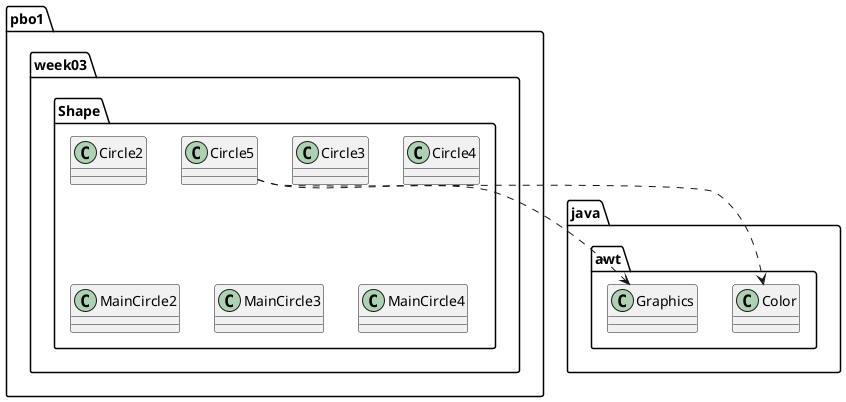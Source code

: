 @startuml
class java.awt.Color
class java.awt.Graphics
class pbo1.week03.Shape.Circle2
class pbo1.week03.Shape.Circle3
class pbo1.week03.Shape.Circle4
class pbo1.week03.Shape.Circle5
class pbo1.week03.Shape.MainCircle2
class pbo1.week03.Shape.MainCircle3
class pbo1.week03.Shape.MainCircle4
pbo1.week03.Shape.Circle5 ..> java.awt.Color
pbo1.week03.Shape.Circle5 ..> java.awt.Graphics
@enduml